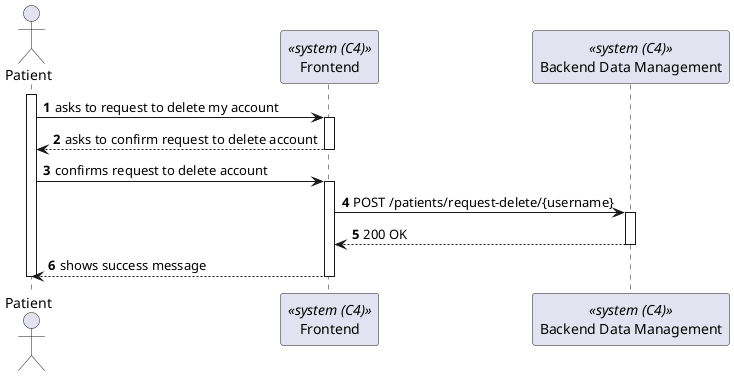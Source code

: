 @startuml process-view
autonumber

actor "Patient" as Patient
participant Frontend as "Frontend" <<system (C4)>>
participant BackendDataManagement as "Backend Data Management" <<system (C4)>>

activate Patient

    Patient -> Frontend : asks to request to delete my account

    activate Frontend
        Frontend --> Patient : asks to confirm request to delete account
    
    deactivate Frontend

    Patient -> Frontend : confirms request to delete account

    activate Frontend
    
        Frontend-> BackendDataManagement : POST /patients/request-delete/{username}
        activate BackendDataManagement

            Frontend <-- BackendDataManagement : 200 OK

        deactivate BackendDataManagement

    Frontend --> Patient : shows success message
    
    deactivate Frontend
deactivate Patient

@enduml